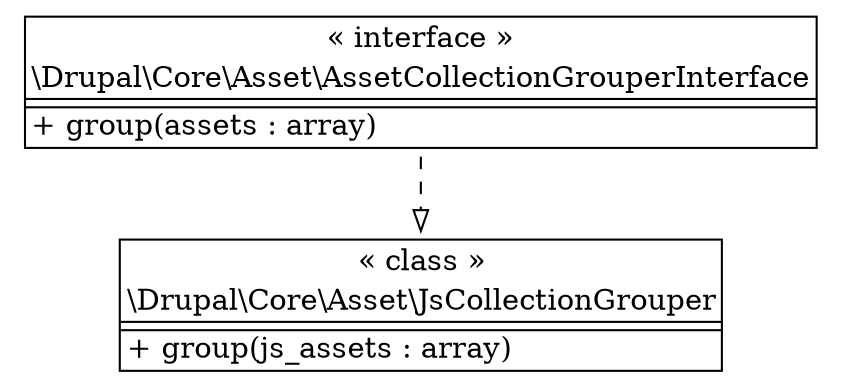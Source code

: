 digraph "Class Diagram" {
  node [shape=plaintext]
  "\\Drupal\\Core\\Asset\\JsCollectionGrouper" [
    label=<
<table border="1" cellpadding="2" cellspacing="0" cellborder="0">
<tr><td align="center">&laquo; class &raquo;</td></tr>
<tr><td align="center" title="class JsCollectionGrouper">\\Drupal\\Core\\Asset\\JsCollectionGrouper</td></tr><hr />
<tr><td></td></tr>
<hr />
<tr><td align="left" title="public group">+ group(js_assets : array)</td></tr>
</table>
  >
  ];
  "\\Drupal\\Core\\Asset\\AssetCollectionGrouperInterface" [
    label=<
<table border="1" cellpadding="2" cellspacing="0" cellborder="0">
<tr><td align="center">&laquo; interface &raquo;</td></tr>
<tr><td align="center" title="interface AssetCollectionGrouperInterface">\\Drupal\\Core\\Asset\\AssetCollectionGrouperInterface</td></tr><hr />
<tr><td></td></tr>
<hr />
<tr><td align="left" title="public group">+ group(assets : array)</td></tr>
</table>
  >
  ];
"\\Drupal\\Core\\Asset\\AssetCollectionGrouperInterface" -> "\\Drupal\\Core\\Asset\\JsCollectionGrouper" [arrowhead="empty" style="dashed"];

}
